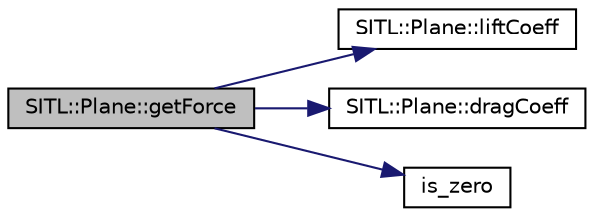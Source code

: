 digraph "SITL::Plane::getForce"
{
 // INTERACTIVE_SVG=YES
  edge [fontname="Helvetica",fontsize="10",labelfontname="Helvetica",labelfontsize="10"];
  node [fontname="Helvetica",fontsize="10",shape=record];
  rankdir="LR";
  Node1 [label="SITL::Plane::getForce",height=0.2,width=0.4,color="black", fillcolor="grey75", style="filled", fontcolor="black"];
  Node1 -> Node2 [color="midnightblue",fontsize="10",style="solid",fontname="Helvetica"];
  Node2 [label="SITL::Plane::liftCoeff",height=0.2,width=0.4,color="black", fillcolor="white", style="filled",URL="$classSITL_1_1Plane.html#a021fb6622a360350646eb8cd87ca48c0"];
  Node1 -> Node3 [color="midnightblue",fontsize="10",style="solid",fontname="Helvetica"];
  Node3 [label="SITL::Plane::dragCoeff",height=0.2,width=0.4,color="black", fillcolor="white", style="filled",URL="$classSITL_1_1Plane.html#a8074fc3cd6b0f239fd5bdc13bfb32ad7"];
  Node1 -> Node4 [color="midnightblue",fontsize="10",style="solid",fontname="Helvetica"];
  Node4 [label="is_zero",height=0.2,width=0.4,color="black", fillcolor="white", style="filled",URL="$AP__Math_8h.html#a2a12cce483e9b870da70d30406d82c60"];
}
